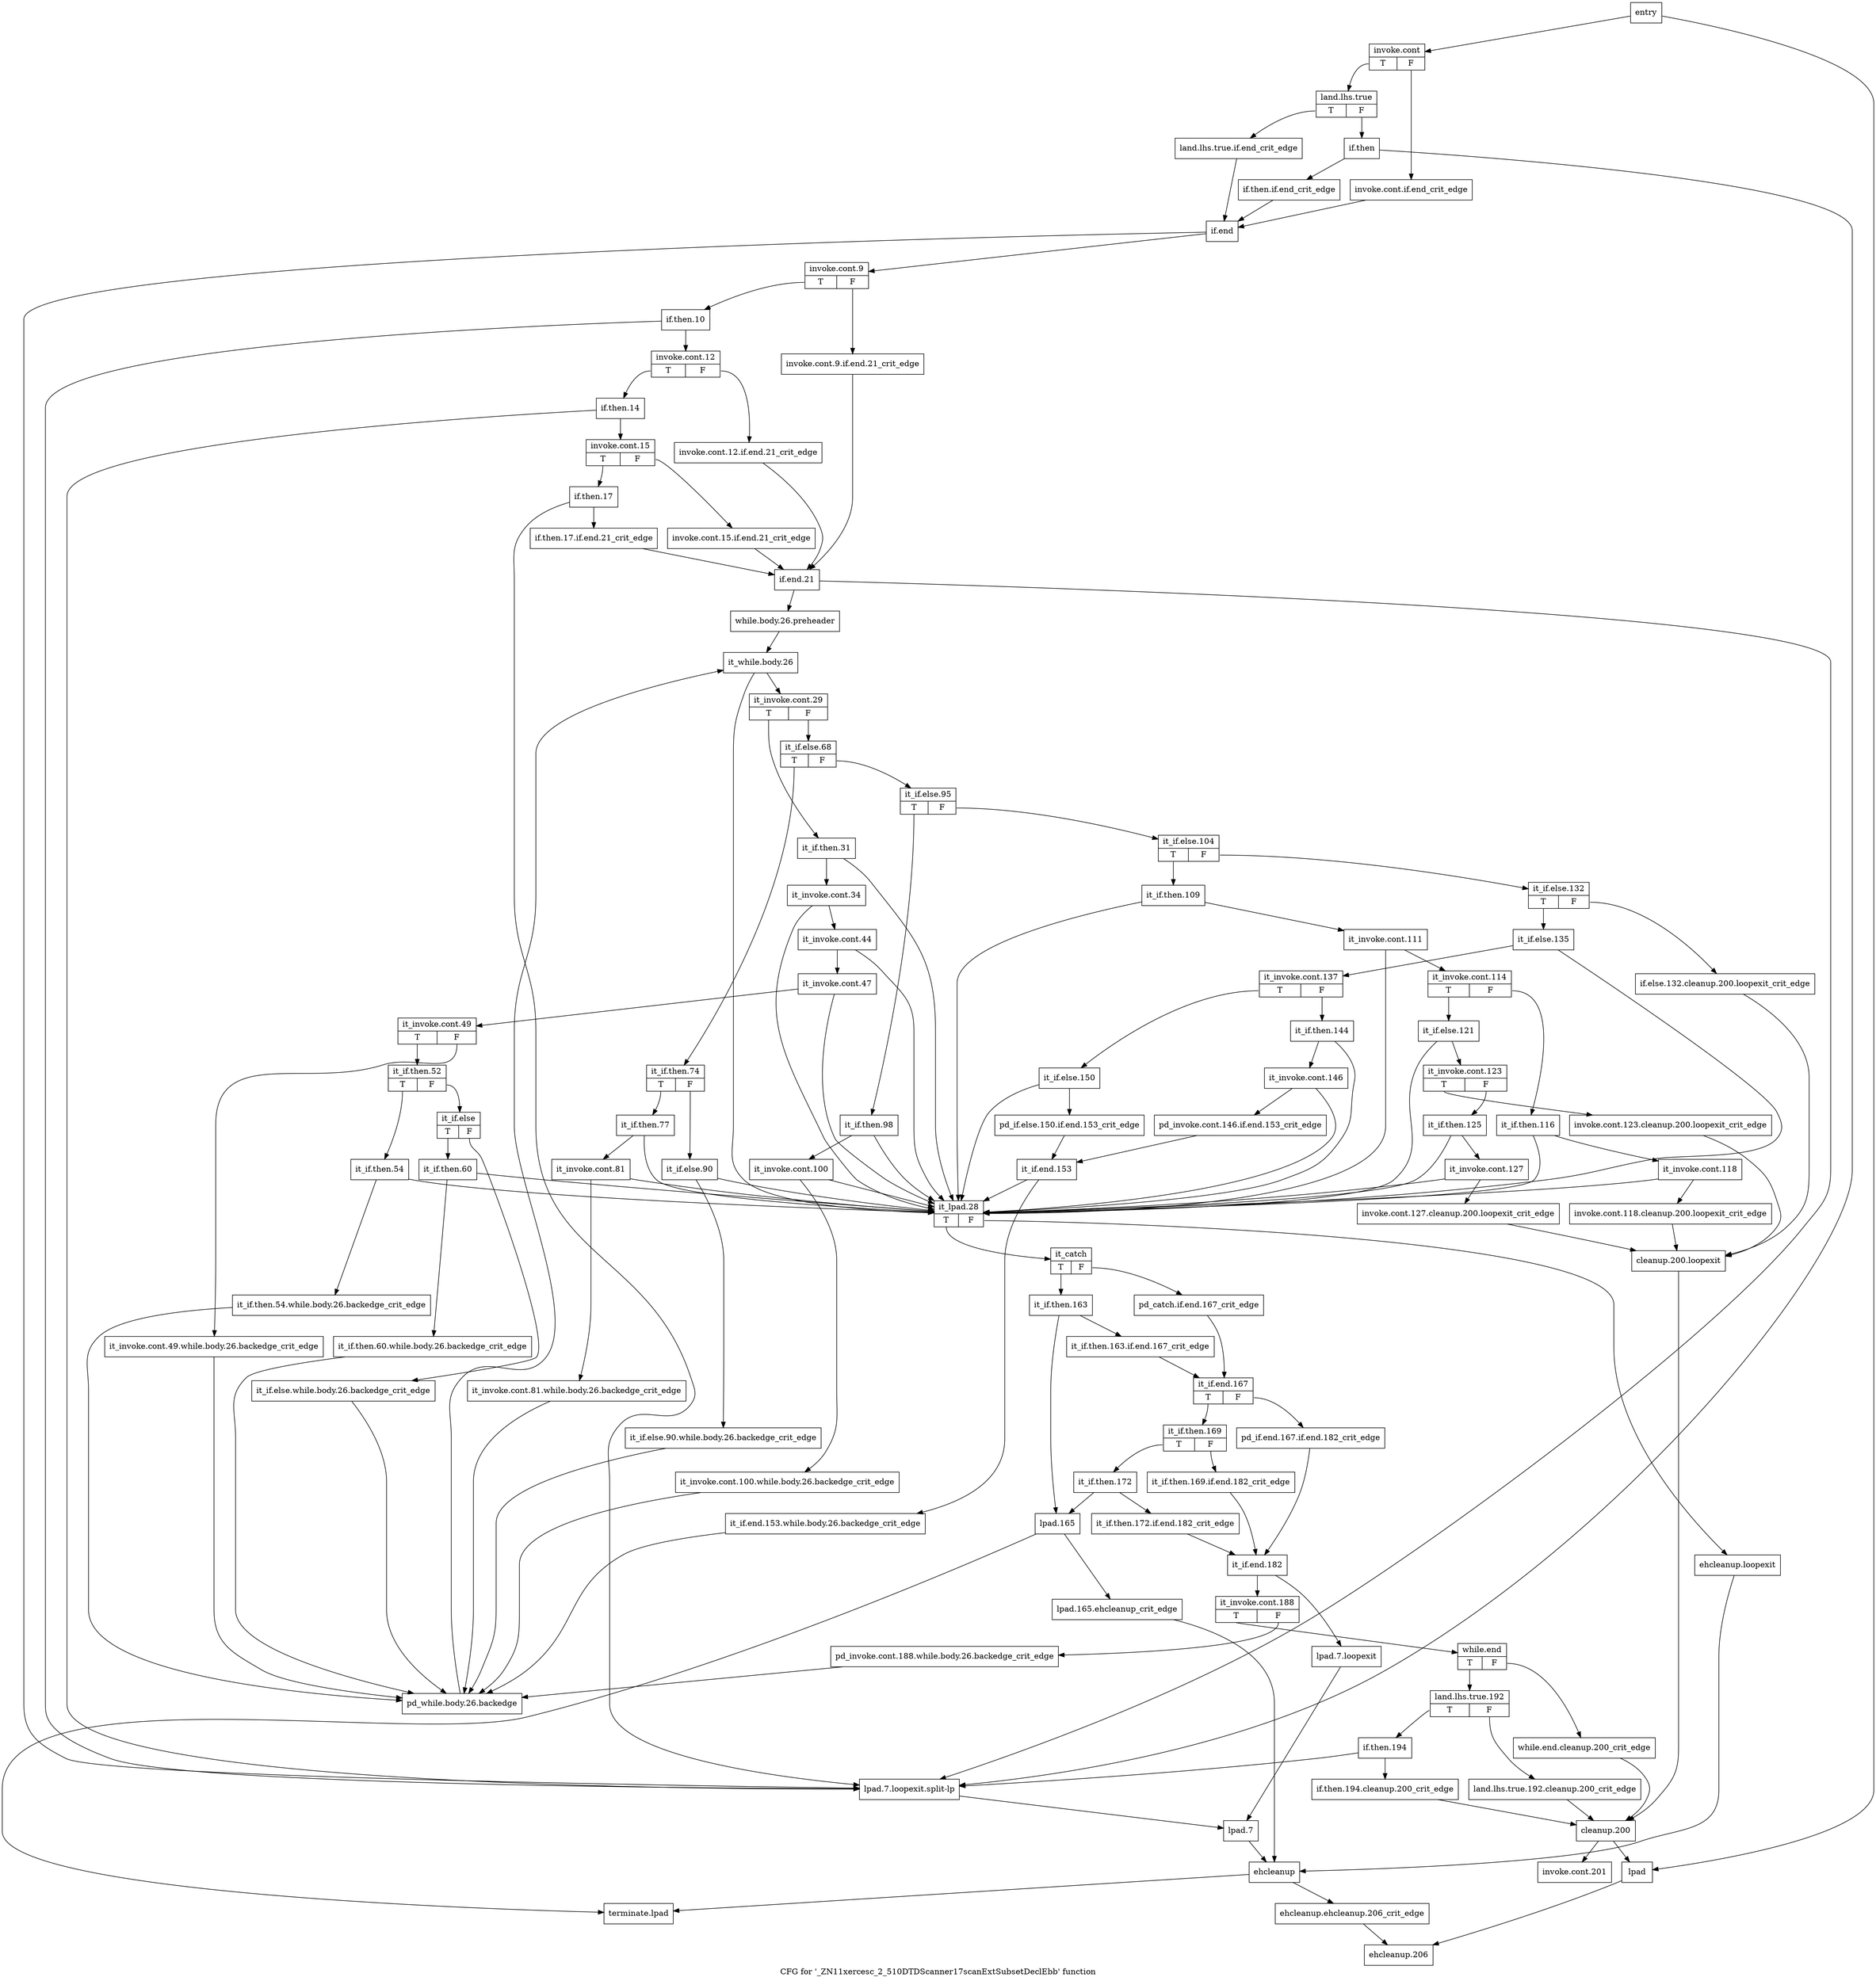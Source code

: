 digraph "CFG for '_ZN11xercesc_2_510DTDScanner17scanExtSubsetDeclEbb' function" {
	label="CFG for '_ZN11xercesc_2_510DTDScanner17scanExtSubsetDeclEbb' function";

	Node0x31173e0 [shape=record,label="{entry}"];
	Node0x31173e0 -> Node0x3117430;
	Node0x31173e0 -> Node0x3117610;
	Node0x3117430 [shape=record,label="{invoke.cont|{<s0>T|<s1>F}}"];
	Node0x3117430:s0 -> Node0x31174d0;
	Node0x3117430:s1 -> Node0x3117480;
	Node0x3117480 [shape=record,label="{invoke.cont.if.end_crit_edge}"];
	Node0x3117480 -> Node0x3117750;
	Node0x31174d0 [shape=record,label="{land.lhs.true|{<s0>T|<s1>F}}"];
	Node0x31174d0:s0 -> Node0x3117520;
	Node0x31174d0:s1 -> Node0x3117570;
	Node0x3117520 [shape=record,label="{land.lhs.true.if.end_crit_edge}"];
	Node0x3117520 -> Node0x3117750;
	Node0x3117570 [shape=record,label="{if.then}"];
	Node0x3117570 -> Node0x31175c0;
	Node0x3117570 -> Node0x31176b0;
	Node0x31175c0 [shape=record,label="{if.then.if.end_crit_edge}"];
	Node0x31175c0 -> Node0x3117750;
	Node0x3117610 [shape=record,label="{lpad}"];
	Node0x3117610 -> Node0x311b5e0;
	Node0x3117660 [shape=record,label="{lpad.7.loopexit}"];
	Node0x3117660 -> Node0x3117700;
	Node0x31176b0 [shape=record,label="{lpad.7.loopexit.split-lp}"];
	Node0x31176b0 -> Node0x3117700;
	Node0x3117700 [shape=record,label="{lpad.7}"];
	Node0x3117700 -> Node0x311b540;
	Node0x3117750 [shape=record,label="{if.end}"];
	Node0x3117750 -> Node0x31177a0;
	Node0x3117750 -> Node0x31176b0;
	Node0x31177a0 [shape=record,label="{invoke.cont.9|{<s0>T|<s1>F}}"];
	Node0x31177a0:s0 -> Node0x3117840;
	Node0x31177a0:s1 -> Node0x31177f0;
	Node0x31177f0 [shape=record,label="{invoke.cont.9.if.end.21_crit_edge}"];
	Node0x31177f0 -> Node0x3117ac0;
	Node0x3117840 [shape=record,label="{if.then.10}"];
	Node0x3117840 -> Node0x3117890;
	Node0x3117840 -> Node0x31176b0;
	Node0x3117890 [shape=record,label="{invoke.cont.12|{<s0>T|<s1>F}}"];
	Node0x3117890:s0 -> Node0x3117930;
	Node0x3117890:s1 -> Node0x31178e0;
	Node0x31178e0 [shape=record,label="{invoke.cont.12.if.end.21_crit_edge}"];
	Node0x31178e0 -> Node0x3117ac0;
	Node0x3117930 [shape=record,label="{if.then.14}"];
	Node0x3117930 -> Node0x3117980;
	Node0x3117930 -> Node0x31176b0;
	Node0x3117980 [shape=record,label="{invoke.cont.15|{<s0>T|<s1>F}}"];
	Node0x3117980:s0 -> Node0x3117a20;
	Node0x3117980:s1 -> Node0x31179d0;
	Node0x31179d0 [shape=record,label="{invoke.cont.15.if.end.21_crit_edge}"];
	Node0x31179d0 -> Node0x3117ac0;
	Node0x3117a20 [shape=record,label="{if.then.17}"];
	Node0x3117a20 -> Node0x3117a70;
	Node0x3117a20 -> Node0x31176b0;
	Node0x3117a70 [shape=record,label="{if.then.17.if.end.21_crit_edge}"];
	Node0x3117a70 -> Node0x3117ac0;
	Node0x3117ac0 [shape=record,label="{if.end.21}"];
	Node0x3117ac0 -> Node0x310aba0;
	Node0x3117ac0 -> Node0x31176b0;
	Node0x310aba0 [shape=record,label="{while.body.26.preheader}"];
	Node0x310aba0 -> Node0x310abf0;
	Node0x310abf0 [shape=record,label="{it_while.body.26}"];
	Node0x310abf0 -> Node0x310ac40;
	Node0x310abf0 -> Node0x311a0a0;
	Node0x310ac40 [shape=record,label="{it_invoke.cont.29|{<s0>T|<s1>F}}"];
	Node0x310ac40:s0 -> Node0x310ac90;
	Node0x310ac40:s1 -> Node0x311a370;
	Node0x310ac90 [shape=record,label="{it_if.then.31}"];
	Node0x310ac90 -> Node0x310ace0;
	Node0x310ac90 -> Node0x311a0a0;
	Node0x310ace0 [shape=record,label="{it_invoke.cont.34}"];
	Node0x310ace0 -> Node0x310ad30;
	Node0x310ace0 -> Node0x311a0a0;
	Node0x310ad30 [shape=record,label="{it_invoke.cont.44}"];
	Node0x310ad30 -> Node0x310ad80;
	Node0x310ad30 -> Node0x311a0a0;
	Node0x310ad80 [shape=record,label="{it_invoke.cont.47}"];
	Node0x310ad80 -> Node0x3119f10;
	Node0x310ad80 -> Node0x311a0a0;
	Node0x3119f10 [shape=record,label="{it_invoke.cont.49|{<s0>T|<s1>F}}"];
	Node0x3119f10:s0 -> Node0x3119fb0;
	Node0x3119f10:s1 -> Node0x3119f60;
	Node0x3119f60 [shape=record,label="{it_invoke.cont.49.while.body.26.backedge_crit_edge}"];
	Node0x3119f60 -> Node0x311a5a0;
	Node0x3119fb0 [shape=record,label="{it_if.then.52|{<s0>T|<s1>F}}"];
	Node0x3119fb0:s0 -> Node0x311a000;
	Node0x3119fb0:s1 -> Node0x311a230;
	Node0x311a000 [shape=record,label="{it_if.then.54}"];
	Node0x311a000 -> Node0x311a050;
	Node0x311a000 -> Node0x311a0a0;
	Node0x311a050 [shape=record,label="{it_if.then.54.while.body.26.backedge_crit_edge}"];
	Node0x311a050 -> Node0x311a5a0;
	Node0x311a0a0 [shape=record,label="{it_lpad.28|{<s0>T|<s1>F}}"];
	Node0x311a0a0:s0 -> Node0x311a0f0;
	Node0x311a0a0:s1 -> Node0x311b4f0;
	Node0x311a0f0 [shape=record,label="{it_catch|{<s0>T|<s1>F}}"];
	Node0x311a0f0:s0 -> Node0x311a190;
	Node0x311a0f0:s1 -> Node0x311a140;
	Node0x311a140 [shape=record,label="{pd_catch.if.end.167_crit_edge}"];
	Node0x311a140 -> Node0x311af50;
	Node0x311a190 [shape=record,label="{it_if.then.163}"];
	Node0x311a190 -> Node0x311a1e0;
	Node0x311a190 -> Node0x311aeb0;
	Node0x311a1e0 [shape=record,label="{it_if.then.163.if.end.167_crit_edge}"];
	Node0x311a1e0 -> Node0x311af50;
	Node0x311a230 [shape=record,label="{it_if.else|{<s0>T|<s1>F}}"];
	Node0x311a230:s0 -> Node0x311a2d0;
	Node0x311a230:s1 -> Node0x311a280;
	Node0x311a280 [shape=record,label="{it_if.else.while.body.26.backedge_crit_edge}"];
	Node0x311a280 -> Node0x311a5a0;
	Node0x311a2d0 [shape=record,label="{it_if.then.60}"];
	Node0x311a2d0 -> Node0x311a320;
	Node0x311a2d0 -> Node0x311a0a0;
	Node0x311a320 [shape=record,label="{it_if.then.60.while.body.26.backedge_crit_edge}"];
	Node0x311a320 -> Node0x311a5a0;
	Node0x311a370 [shape=record,label="{it_if.else.68|{<s0>T|<s1>F}}"];
	Node0x311a370:s0 -> Node0x311a3c0;
	Node0x311a370:s1 -> Node0x311a5f0;
	Node0x311a3c0 [shape=record,label="{it_if.then.74|{<s0>T|<s1>F}}"];
	Node0x311a3c0:s0 -> Node0x311a410;
	Node0x311a3c0:s1 -> Node0x311a500;
	Node0x311a410 [shape=record,label="{it_if.then.77}"];
	Node0x311a410 -> Node0x311a460;
	Node0x311a410 -> Node0x311a0a0;
	Node0x311a460 [shape=record,label="{it_invoke.cont.81}"];
	Node0x311a460 -> Node0x311a4b0;
	Node0x311a460 -> Node0x311a0a0;
	Node0x311a4b0 [shape=record,label="{it_invoke.cont.81.while.body.26.backedge_crit_edge}"];
	Node0x311a4b0 -> Node0x311a5a0;
	Node0x311a500 [shape=record,label="{it_if.else.90}"];
	Node0x311a500 -> Node0x311a550;
	Node0x311a500 -> Node0x311a0a0;
	Node0x311a550 [shape=record,label="{it_if.else.90.while.body.26.backedge_crit_edge}"];
	Node0x311a550 -> Node0x311a5a0;
	Node0x311a5a0 [shape=record,label="{pd_while.body.26.backedge}"];
	Node0x311a5a0 -> Node0x310abf0;
	Node0x311a5f0 [shape=record,label="{it_if.else.95|{<s0>T|<s1>F}}"];
	Node0x311a5f0:s0 -> Node0x311a640;
	Node0x311a5f0:s1 -> Node0x311a730;
	Node0x311a640 [shape=record,label="{it_if.then.98}"];
	Node0x311a640 -> Node0x311a690;
	Node0x311a640 -> Node0x311a0a0;
	Node0x311a690 [shape=record,label="{it_invoke.cont.100}"];
	Node0x311a690 -> Node0x311a6e0;
	Node0x311a690 -> Node0x311a0a0;
	Node0x311a6e0 [shape=record,label="{it_invoke.cont.100.while.body.26.backedge_crit_edge}"];
	Node0x311a6e0 -> Node0x311a5a0;
	Node0x311a730 [shape=record,label="{it_if.else.104|{<s0>T|<s1>F}}"];
	Node0x311a730:s0 -> Node0x311a780;
	Node0x311a730:s1 -> Node0x311ab40;
	Node0x311a780 [shape=record,label="{it_if.then.109}"];
	Node0x311a780 -> Node0x311a7d0;
	Node0x311a780 -> Node0x311a0a0;
	Node0x311a7d0 [shape=record,label="{it_invoke.cont.111}"];
	Node0x311a7d0 -> Node0x311a820;
	Node0x311a7d0 -> Node0x311a0a0;
	Node0x311a820 [shape=record,label="{it_invoke.cont.114|{<s0>T|<s1>F}}"];
	Node0x311a820:s0 -> Node0x311a960;
	Node0x311a820:s1 -> Node0x311a870;
	Node0x311a870 [shape=record,label="{it_if.then.116}"];
	Node0x311a870 -> Node0x311a8c0;
	Node0x311a870 -> Node0x311a0a0;
	Node0x311a8c0 [shape=record,label="{it_invoke.cont.118}"];
	Node0x311a8c0 -> Node0x311a910;
	Node0x311a8c0 -> Node0x311a0a0;
	Node0x311a910 [shape=record,label="{invoke.cont.118.cleanup.200.loopexit_crit_edge}"];
	Node0x311a910 -> Node0x311b400;
	Node0x311a960 [shape=record,label="{it_if.else.121}"];
	Node0x311a960 -> Node0x311a9b0;
	Node0x311a960 -> Node0x311a0a0;
	Node0x311a9b0 [shape=record,label="{it_invoke.cont.123|{<s0>T|<s1>F}}"];
	Node0x311a9b0:s0 -> Node0x311aa00;
	Node0x311a9b0:s1 -> Node0x311aa50;
	Node0x311aa00 [shape=record,label="{invoke.cont.123.cleanup.200.loopexit_crit_edge}"];
	Node0x311aa00 -> Node0x311b400;
	Node0x311aa50 [shape=record,label="{it_if.then.125}"];
	Node0x311aa50 -> Node0x311aaa0;
	Node0x311aa50 -> Node0x311a0a0;
	Node0x311aaa0 [shape=record,label="{it_invoke.cont.127}"];
	Node0x311aaa0 -> Node0x311aaf0;
	Node0x311aaa0 -> Node0x311a0a0;
	Node0x311aaf0 [shape=record,label="{invoke.cont.127.cleanup.200.loopexit_crit_edge}"];
	Node0x311aaf0 -> Node0x311b400;
	Node0x311ab40 [shape=record,label="{it_if.else.132|{<s0>T|<s1>F}}"];
	Node0x311ab40:s0 -> Node0x311abe0;
	Node0x311ab40:s1 -> Node0x311ab90;
	Node0x311ab90 [shape=record,label="{if.else.132.cleanup.200.loopexit_crit_edge}"];
	Node0x311ab90 -> Node0x311b400;
	Node0x311abe0 [shape=record,label="{it_if.else.135}"];
	Node0x311abe0 -> Node0x311ac30;
	Node0x311abe0 -> Node0x311a0a0;
	Node0x311ac30 [shape=record,label="{it_invoke.cont.137|{<s0>T|<s1>F}}"];
	Node0x311ac30:s0 -> Node0x311ad70;
	Node0x311ac30:s1 -> Node0x311ac80;
	Node0x311ac80 [shape=record,label="{it_if.then.144}"];
	Node0x311ac80 -> Node0x311acd0;
	Node0x311ac80 -> Node0x311a0a0;
	Node0x311acd0 [shape=record,label="{it_invoke.cont.146}"];
	Node0x311acd0 -> Node0x311ad20;
	Node0x311acd0 -> Node0x311a0a0;
	Node0x311ad20 [shape=record,label="{pd_invoke.cont.146.if.end.153_crit_edge}"];
	Node0x311ad20 -> Node0x311ae10;
	Node0x311ad70 [shape=record,label="{it_if.else.150}"];
	Node0x311ad70 -> Node0x311adc0;
	Node0x311ad70 -> Node0x311a0a0;
	Node0x311adc0 [shape=record,label="{pd_if.else.150.if.end.153_crit_edge}"];
	Node0x311adc0 -> Node0x311ae10;
	Node0x311ae10 [shape=record,label="{it_if.end.153}"];
	Node0x311ae10 -> Node0x311ae60;
	Node0x311ae10 -> Node0x311a0a0;
	Node0x311ae60 [shape=record,label="{it_if.end.153.while.body.26.backedge_crit_edge}"];
	Node0x311ae60 -> Node0x311a5a0;
	Node0x311aeb0 [shape=record,label="{lpad.165}"];
	Node0x311aeb0 -> Node0x311af00;
	Node0x311aeb0 -> Node0x311b630;
	Node0x311af00 [shape=record,label="{lpad.165.ehcleanup_crit_edge}"];
	Node0x311af00 -> Node0x311b540;
	Node0x311af50 [shape=record,label="{it_if.end.167|{<s0>T|<s1>F}}"];
	Node0x311af50:s0 -> Node0x311aff0;
	Node0x311af50:s1 -> Node0x311afa0;
	Node0x311afa0 [shape=record,label="{pd_if.end.167.if.end.182_crit_edge}"];
	Node0x311afa0 -> Node0x311b130;
	Node0x311aff0 [shape=record,label="{it_if.then.169|{<s0>T|<s1>F}}"];
	Node0x311aff0:s0 -> Node0x311b090;
	Node0x311aff0:s1 -> Node0x311b040;
	Node0x311b040 [shape=record,label="{it_if.then.169.if.end.182_crit_edge}"];
	Node0x311b040 -> Node0x311b130;
	Node0x311b090 [shape=record,label="{it_if.then.172}"];
	Node0x311b090 -> Node0x311b0e0;
	Node0x311b090 -> Node0x311aeb0;
	Node0x311b0e0 [shape=record,label="{it_if.then.172.if.end.182_crit_edge}"];
	Node0x311b0e0 -> Node0x311b130;
	Node0x311b130 [shape=record,label="{it_if.end.182}"];
	Node0x311b130 -> Node0x311b180;
	Node0x311b130 -> Node0x3117660;
	Node0x311b180 [shape=record,label="{it_invoke.cont.188|{<s0>T|<s1>F}}"];
	Node0x311b180:s0 -> Node0x311b220;
	Node0x311b180:s1 -> Node0x311b1d0;
	Node0x311b1d0 [shape=record,label="{pd_invoke.cont.188.while.body.26.backedge_crit_edge}"];
	Node0x311b1d0 -> Node0x311a5a0;
	Node0x311b220 [shape=record,label="{while.end|{<s0>T|<s1>F}}"];
	Node0x311b220:s0 -> Node0x311b2c0;
	Node0x311b220:s1 -> Node0x311b270;
	Node0x311b270 [shape=record,label="{while.end.cleanup.200_crit_edge}"];
	Node0x311b270 -> Node0x311b450;
	Node0x311b2c0 [shape=record,label="{land.lhs.true.192|{<s0>T|<s1>F}}"];
	Node0x311b2c0:s0 -> Node0x311b360;
	Node0x311b2c0:s1 -> Node0x311b310;
	Node0x311b310 [shape=record,label="{land.lhs.true.192.cleanup.200_crit_edge}"];
	Node0x311b310 -> Node0x311b450;
	Node0x311b360 [shape=record,label="{if.then.194}"];
	Node0x311b360 -> Node0x311b3b0;
	Node0x311b360 -> Node0x31176b0;
	Node0x311b3b0 [shape=record,label="{if.then.194.cleanup.200_crit_edge}"];
	Node0x311b3b0 -> Node0x311b450;
	Node0x311b400 [shape=record,label="{cleanup.200.loopexit}"];
	Node0x311b400 -> Node0x311b450;
	Node0x311b450 [shape=record,label="{cleanup.200}"];
	Node0x311b450 -> Node0x311b4a0;
	Node0x311b450 -> Node0x3117610;
	Node0x311b4a0 [shape=record,label="{invoke.cont.201}"];
	Node0x311b4f0 [shape=record,label="{ehcleanup.loopexit}"];
	Node0x311b4f0 -> Node0x311b540;
	Node0x311b540 [shape=record,label="{ehcleanup}"];
	Node0x311b540 -> Node0x311b590;
	Node0x311b540 -> Node0x311b630;
	Node0x311b590 [shape=record,label="{ehcleanup.ehcleanup.206_crit_edge}"];
	Node0x311b590 -> Node0x311b5e0;
	Node0x311b5e0 [shape=record,label="{ehcleanup.206}"];
	Node0x311b630 [shape=record,label="{terminate.lpad}"];
}
